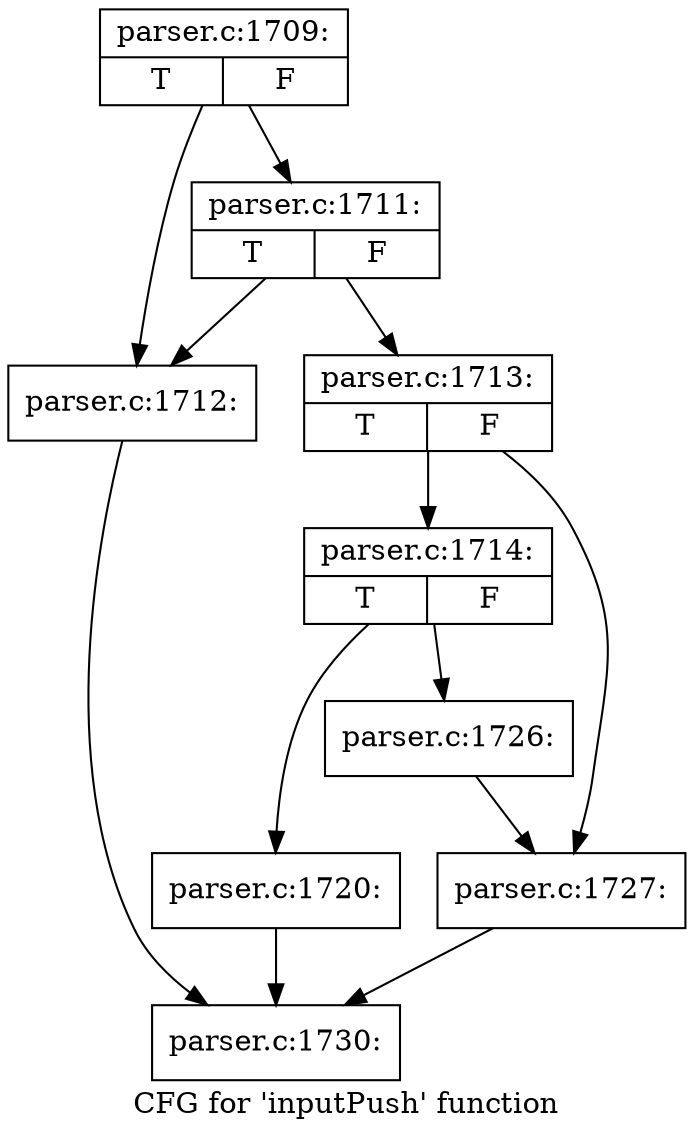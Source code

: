 digraph "CFG for 'inputPush' function" {
	label="CFG for 'inputPush' function";

	Node0x55d73b6f8a30 [shape=record,label="{parser.c:1709:|{<s0>T|<s1>F}}"];
	Node0x55d73b6f8a30 -> Node0x55d73b72fb90;
	Node0x55d73b6f8a30 -> Node0x55d73b72fc30;
	Node0x55d73b72fc30 [shape=record,label="{parser.c:1711:|{<s0>T|<s1>F}}"];
	Node0x55d73b72fc30 -> Node0x55d73b72fb90;
	Node0x55d73b72fc30 -> Node0x55d73b72fbe0;
	Node0x55d73b72fb90 [shape=record,label="{parser.c:1712:}"];
	Node0x55d73b72fb90 -> Node0x55d73b6d9690;
	Node0x55d73b72fbe0 [shape=record,label="{parser.c:1713:|{<s0>T|<s1>F}}"];
	Node0x55d73b72fbe0 -> Node0x55d73b7303f0;
	Node0x55d73b72fbe0 -> Node0x55d73b730440;
	Node0x55d73b7303f0 [shape=record,label="{parser.c:1714:|{<s0>T|<s1>F}}"];
	Node0x55d73b7303f0 -> Node0x55d73b7315d0;
	Node0x55d73b7303f0 -> Node0x55d73b731620;
	Node0x55d73b7315d0 [shape=record,label="{parser.c:1720:}"];
	Node0x55d73b7315d0 -> Node0x55d73b6d9690;
	Node0x55d73b731620 [shape=record,label="{parser.c:1726:}"];
	Node0x55d73b731620 -> Node0x55d73b730440;
	Node0x55d73b730440 [shape=record,label="{parser.c:1727:}"];
	Node0x55d73b730440 -> Node0x55d73b6d9690;
	Node0x55d73b6d9690 [shape=record,label="{parser.c:1730:}"];
}
